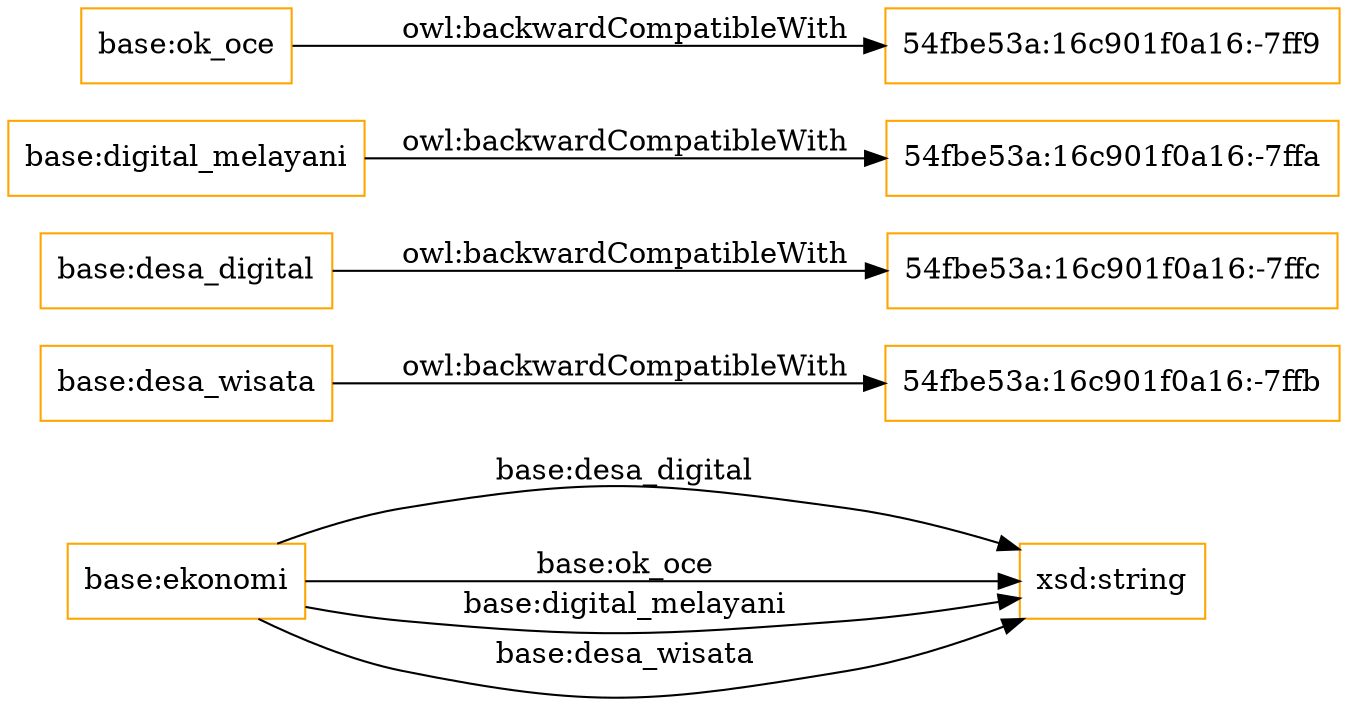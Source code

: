 digraph ar2dtool_diagram { 
rankdir=LR;
size="1501"
node [shape = rectangle, color="orange"]; "base:ekonomi" ; /*classes style*/
	"base:desa_wisata" -> "54fbe53a:16c901f0a16:-7ffb" [ label = "owl:backwardCompatibleWith" ];
	"base:desa_digital" -> "54fbe53a:16c901f0a16:-7ffc" [ label = "owl:backwardCompatibleWith" ];
	"base:digital_melayani" -> "54fbe53a:16c901f0a16:-7ffa" [ label = "owl:backwardCompatibleWith" ];
	"base:ok_oce" -> "54fbe53a:16c901f0a16:-7ff9" [ label = "owl:backwardCompatibleWith" ];
	"base:ekonomi" -> "xsd:string" [ label = "base:desa_digital" ];
	"base:ekonomi" -> "xsd:string" [ label = "base:ok_oce" ];
	"base:ekonomi" -> "xsd:string" [ label = "base:digital_melayani" ];
	"base:ekonomi" -> "xsd:string" [ label = "base:desa_wisata" ];

}
